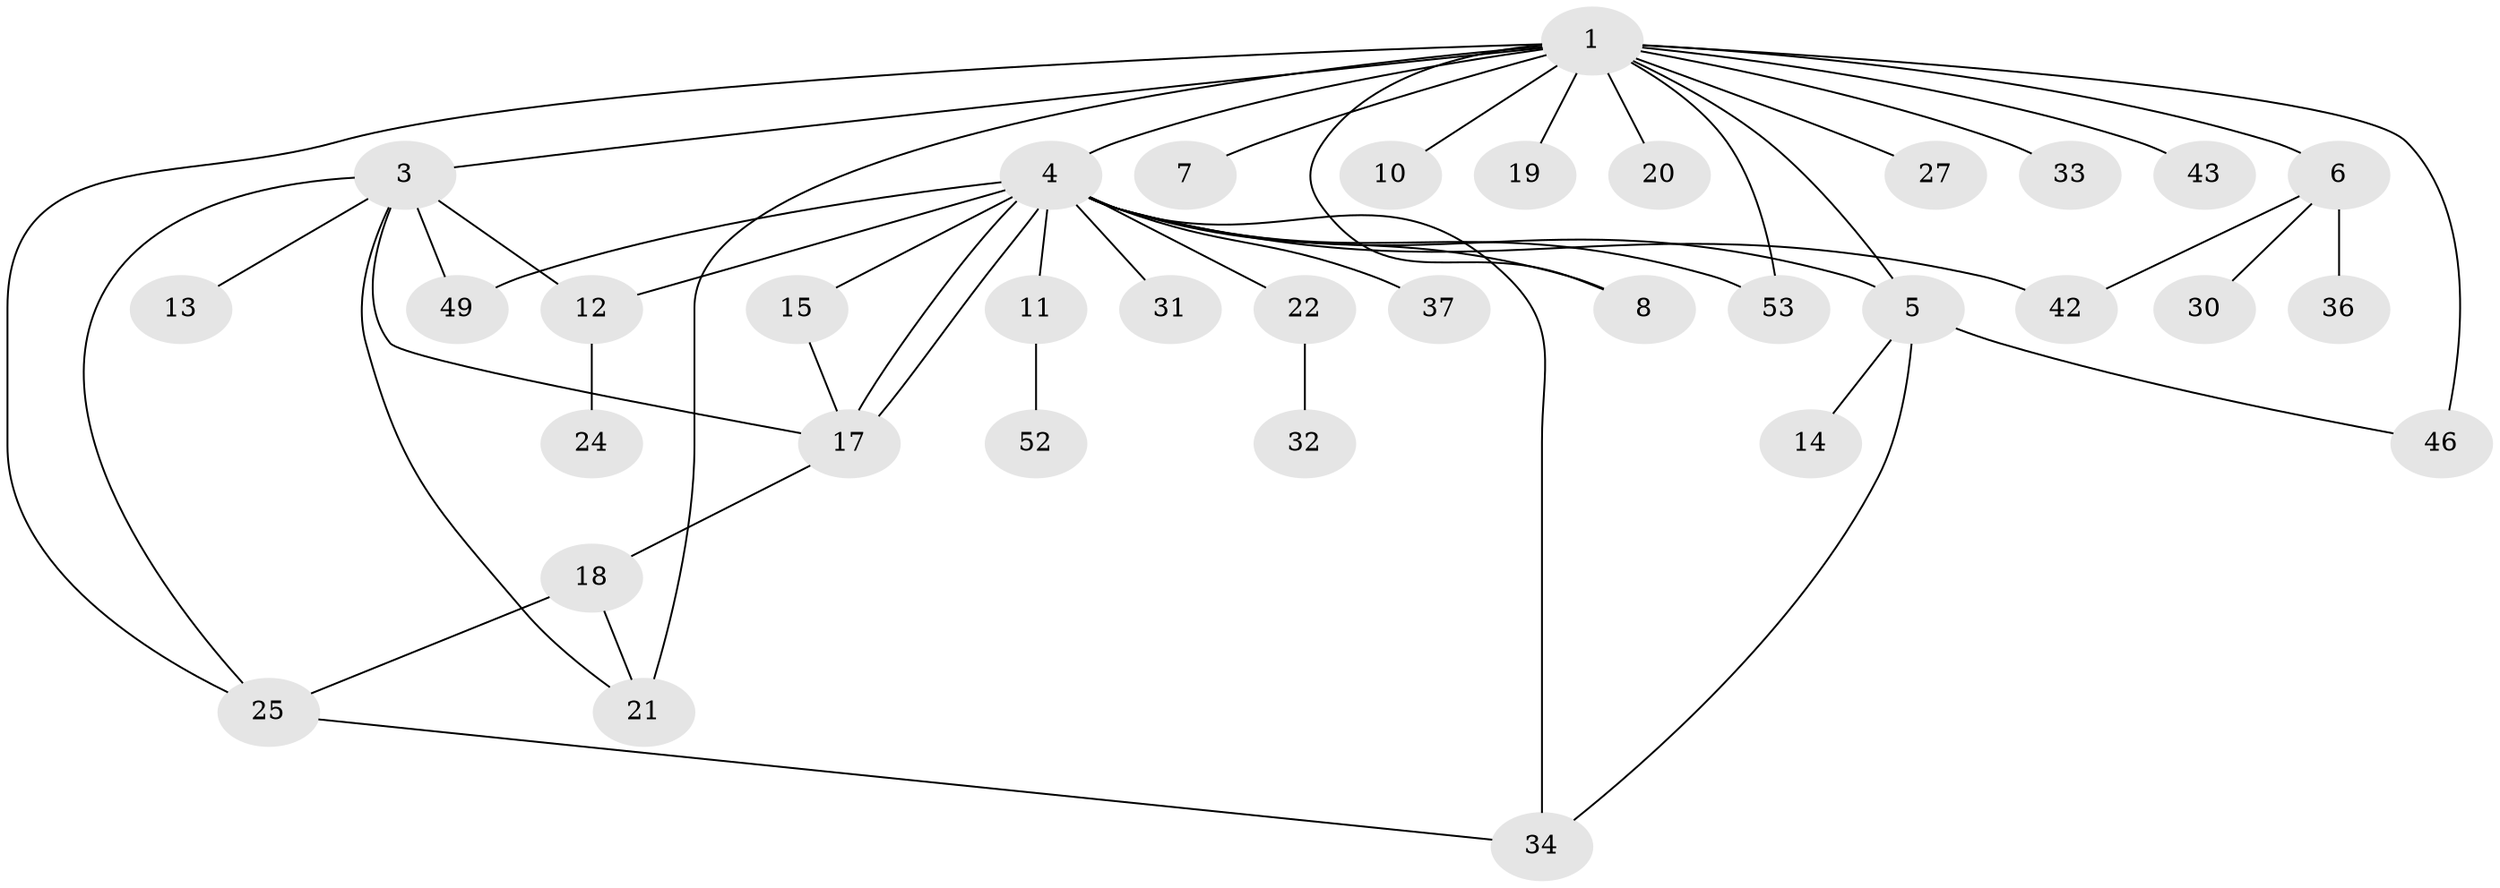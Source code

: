 // Generated by graph-tools (version 1.1) at 2025/51/02/27/25 19:51:58]
// undirected, 35 vertices, 50 edges
graph export_dot {
graph [start="1"]
  node [color=gray90,style=filled];
  1 [super="+2"];
  3 [super="+48"];
  4 [super="+51"];
  5 [super="+9"];
  6 [super="+16"];
  7;
  8 [super="+44"];
  10;
  11 [super="+29"];
  12 [super="+40"];
  13 [super="+26"];
  14;
  15;
  17 [super="+39"];
  18 [super="+28"];
  19;
  20 [super="+23"];
  21 [super="+45"];
  22 [super="+35"];
  24;
  25 [super="+38"];
  27;
  30;
  31;
  32;
  33;
  34 [super="+41"];
  36;
  37;
  42;
  43;
  46 [super="+47"];
  49 [super="+50"];
  52;
  53;
  1 -- 21 [weight=2];
  1 -- 3;
  1 -- 4 [weight=2];
  1 -- 5;
  1 -- 6;
  1 -- 7;
  1 -- 8;
  1 -- 10;
  1 -- 19;
  1 -- 20 [weight=2];
  1 -- 27;
  1 -- 33;
  1 -- 43;
  1 -- 46 [weight=2];
  1 -- 53;
  1 -- 25;
  3 -- 13;
  3 -- 17;
  3 -- 25;
  3 -- 49 [weight=2];
  3 -- 12;
  3 -- 21;
  4 -- 5 [weight=2];
  4 -- 8;
  4 -- 11;
  4 -- 12;
  4 -- 15;
  4 -- 17 [weight=2];
  4 -- 17;
  4 -- 22;
  4 -- 31;
  4 -- 34 [weight=2];
  4 -- 37;
  4 -- 42;
  4 -- 49;
  4 -- 53;
  5 -- 14;
  5 -- 46;
  5 -- 34;
  6 -- 36;
  6 -- 42;
  6 -- 30;
  11 -- 52;
  12 -- 24;
  15 -- 17;
  17 -- 18;
  18 -- 21;
  18 -- 25;
  22 -- 32;
  25 -- 34;
}
